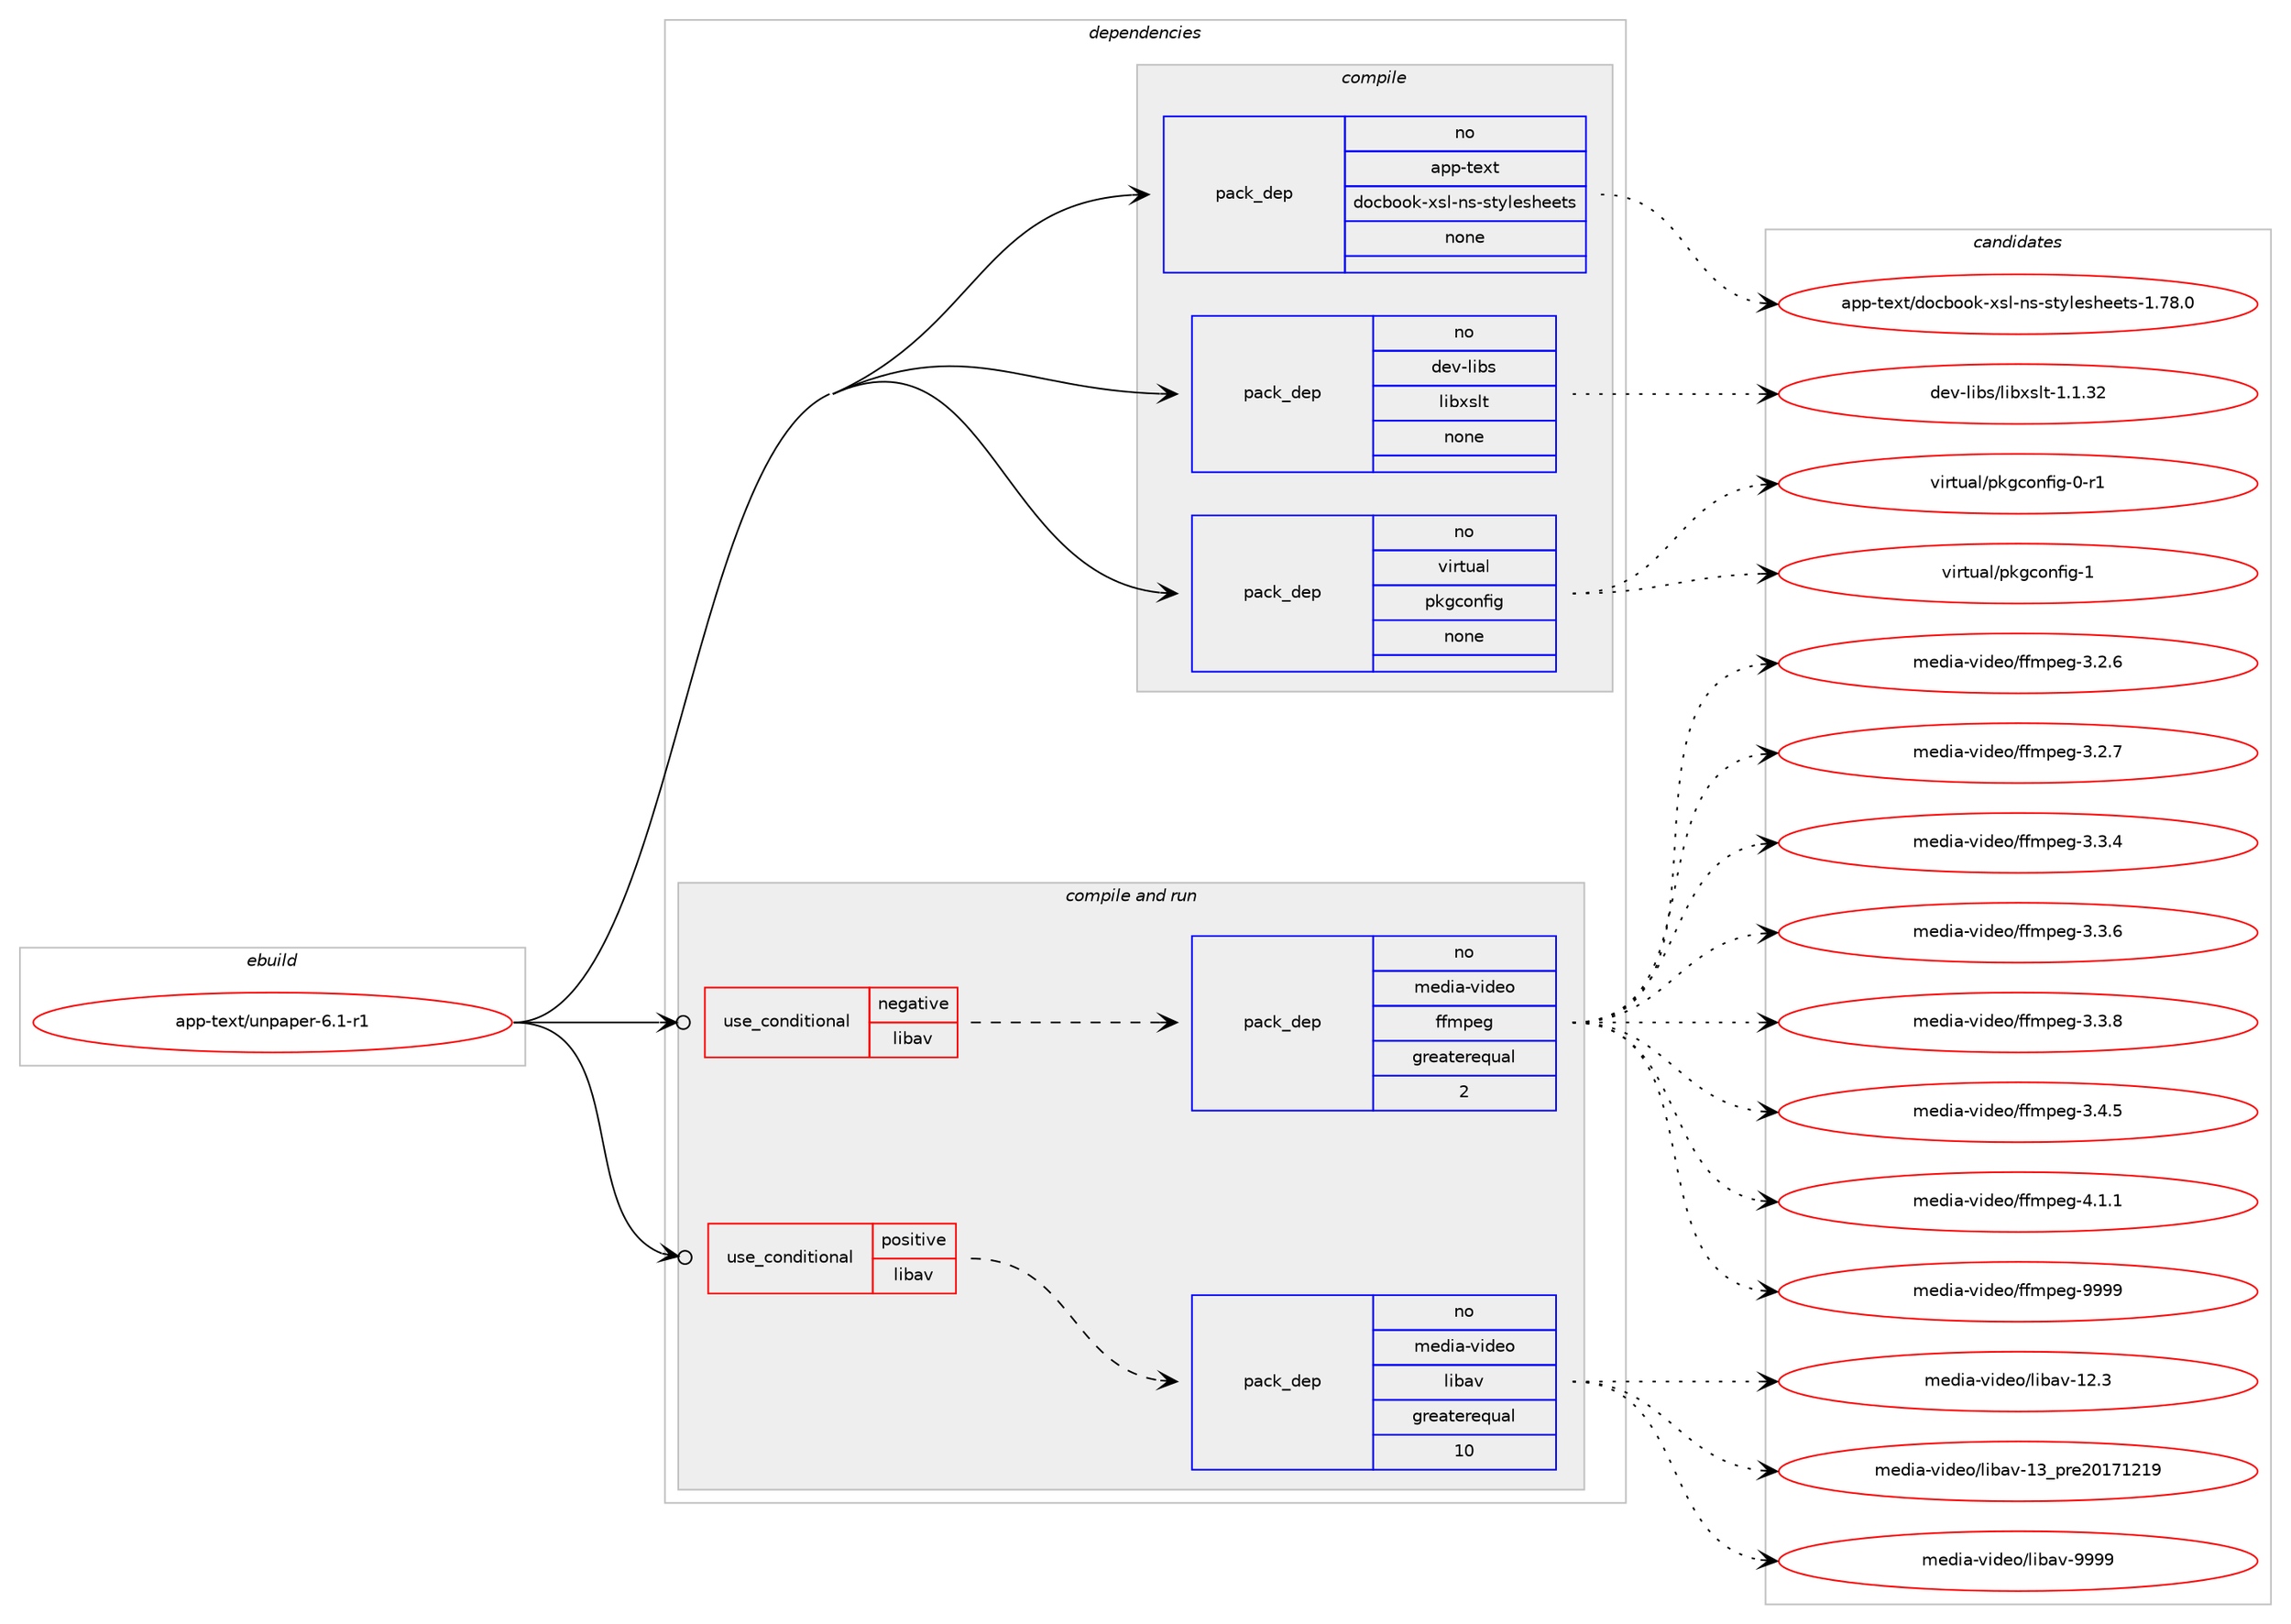 digraph prolog {

# *************
# Graph options
# *************

newrank=true;
concentrate=true;
compound=true;
graph [rankdir=LR,fontname=Helvetica,fontsize=10,ranksep=1.5];#, ranksep=2.5, nodesep=0.2];
edge  [arrowhead=vee];
node  [fontname=Helvetica,fontsize=10];

# **********
# The ebuild
# **********

subgraph cluster_leftcol {
color=gray;
rank=same;
label=<<i>ebuild</i>>;
id [label="app-text/unpaper-6.1-r1", color=red, width=4, href="../app-text/unpaper-6.1-r1.svg"];
}

# ****************
# The dependencies
# ****************

subgraph cluster_midcol {
color=gray;
label=<<i>dependencies</i>>;
subgraph cluster_compile {
fillcolor="#eeeeee";
style=filled;
label=<<i>compile</i>>;
subgraph pack936331 {
dependency1313122 [label=<<TABLE BORDER="0" CELLBORDER="1" CELLSPACING="0" CELLPADDING="4" WIDTH="220"><TR><TD ROWSPAN="6" CELLPADDING="30">pack_dep</TD></TR><TR><TD WIDTH="110">no</TD></TR><TR><TD>app-text</TD></TR><TR><TD>docbook-xsl-ns-stylesheets</TD></TR><TR><TD>none</TD></TR><TR><TD></TD></TR></TABLE>>, shape=none, color=blue];
}
id:e -> dependency1313122:w [weight=20,style="solid",arrowhead="vee"];
subgraph pack936332 {
dependency1313123 [label=<<TABLE BORDER="0" CELLBORDER="1" CELLSPACING="0" CELLPADDING="4" WIDTH="220"><TR><TD ROWSPAN="6" CELLPADDING="30">pack_dep</TD></TR><TR><TD WIDTH="110">no</TD></TR><TR><TD>dev-libs</TD></TR><TR><TD>libxslt</TD></TR><TR><TD>none</TD></TR><TR><TD></TD></TR></TABLE>>, shape=none, color=blue];
}
id:e -> dependency1313123:w [weight=20,style="solid",arrowhead="vee"];
subgraph pack936333 {
dependency1313124 [label=<<TABLE BORDER="0" CELLBORDER="1" CELLSPACING="0" CELLPADDING="4" WIDTH="220"><TR><TD ROWSPAN="6" CELLPADDING="30">pack_dep</TD></TR><TR><TD WIDTH="110">no</TD></TR><TR><TD>virtual</TD></TR><TR><TD>pkgconfig</TD></TR><TR><TD>none</TD></TR><TR><TD></TD></TR></TABLE>>, shape=none, color=blue];
}
id:e -> dependency1313124:w [weight=20,style="solid",arrowhead="vee"];
}
subgraph cluster_compileandrun {
fillcolor="#eeeeee";
style=filled;
label=<<i>compile and run</i>>;
subgraph cond356227 {
dependency1313125 [label=<<TABLE BORDER="0" CELLBORDER="1" CELLSPACING="0" CELLPADDING="4"><TR><TD ROWSPAN="3" CELLPADDING="10">use_conditional</TD></TR><TR><TD>negative</TD></TR><TR><TD>libav</TD></TR></TABLE>>, shape=none, color=red];
subgraph pack936334 {
dependency1313126 [label=<<TABLE BORDER="0" CELLBORDER="1" CELLSPACING="0" CELLPADDING="4" WIDTH="220"><TR><TD ROWSPAN="6" CELLPADDING="30">pack_dep</TD></TR><TR><TD WIDTH="110">no</TD></TR><TR><TD>media-video</TD></TR><TR><TD>ffmpeg</TD></TR><TR><TD>greaterequal</TD></TR><TR><TD>2</TD></TR></TABLE>>, shape=none, color=blue];
}
dependency1313125:e -> dependency1313126:w [weight=20,style="dashed",arrowhead="vee"];
}
id:e -> dependency1313125:w [weight=20,style="solid",arrowhead="odotvee"];
subgraph cond356228 {
dependency1313127 [label=<<TABLE BORDER="0" CELLBORDER="1" CELLSPACING="0" CELLPADDING="4"><TR><TD ROWSPAN="3" CELLPADDING="10">use_conditional</TD></TR><TR><TD>positive</TD></TR><TR><TD>libav</TD></TR></TABLE>>, shape=none, color=red];
subgraph pack936335 {
dependency1313128 [label=<<TABLE BORDER="0" CELLBORDER="1" CELLSPACING="0" CELLPADDING="4" WIDTH="220"><TR><TD ROWSPAN="6" CELLPADDING="30">pack_dep</TD></TR><TR><TD WIDTH="110">no</TD></TR><TR><TD>media-video</TD></TR><TR><TD>libav</TD></TR><TR><TD>greaterequal</TD></TR><TR><TD>10</TD></TR></TABLE>>, shape=none, color=blue];
}
dependency1313127:e -> dependency1313128:w [weight=20,style="dashed",arrowhead="vee"];
}
id:e -> dependency1313127:w [weight=20,style="solid",arrowhead="odotvee"];
}
subgraph cluster_run {
fillcolor="#eeeeee";
style=filled;
label=<<i>run</i>>;
}
}

# **************
# The candidates
# **************

subgraph cluster_choices {
rank=same;
color=gray;
label=<<i>candidates</i>>;

subgraph choice936331 {
color=black;
nodesep=1;
choice971121124511610112011647100111999811111110745120115108451101154511511612110810111510410110111611545494655564648 [label="app-text/docbook-xsl-ns-stylesheets-1.78.0", color=red, width=4,href="../app-text/docbook-xsl-ns-stylesheets-1.78.0.svg"];
dependency1313122:e -> choice971121124511610112011647100111999811111110745120115108451101154511511612110810111510410110111611545494655564648:w [style=dotted,weight="100"];
}
subgraph choice936332 {
color=black;
nodesep=1;
choice1001011184510810598115471081059812011510811645494649465150 [label="dev-libs/libxslt-1.1.32", color=red, width=4,href="../dev-libs/libxslt-1.1.32.svg"];
dependency1313123:e -> choice1001011184510810598115471081059812011510811645494649465150:w [style=dotted,weight="100"];
}
subgraph choice936333 {
color=black;
nodesep=1;
choice11810511411611797108471121071039911111010210510345484511449 [label="virtual/pkgconfig-0-r1", color=red, width=4,href="../virtual/pkgconfig-0-r1.svg"];
choice1181051141161179710847112107103991111101021051034549 [label="virtual/pkgconfig-1", color=red, width=4,href="../virtual/pkgconfig-1.svg"];
dependency1313124:e -> choice11810511411611797108471121071039911111010210510345484511449:w [style=dotted,weight="100"];
dependency1313124:e -> choice1181051141161179710847112107103991111101021051034549:w [style=dotted,weight="100"];
}
subgraph choice936334 {
color=black;
nodesep=1;
choice109101100105974511810510010111147102102109112101103455146504654 [label="media-video/ffmpeg-3.2.6", color=red, width=4,href="../media-video/ffmpeg-3.2.6.svg"];
choice109101100105974511810510010111147102102109112101103455146504655 [label="media-video/ffmpeg-3.2.7", color=red, width=4,href="../media-video/ffmpeg-3.2.7.svg"];
choice109101100105974511810510010111147102102109112101103455146514652 [label="media-video/ffmpeg-3.3.4", color=red, width=4,href="../media-video/ffmpeg-3.3.4.svg"];
choice109101100105974511810510010111147102102109112101103455146514654 [label="media-video/ffmpeg-3.3.6", color=red, width=4,href="../media-video/ffmpeg-3.3.6.svg"];
choice109101100105974511810510010111147102102109112101103455146514656 [label="media-video/ffmpeg-3.3.8", color=red, width=4,href="../media-video/ffmpeg-3.3.8.svg"];
choice109101100105974511810510010111147102102109112101103455146524653 [label="media-video/ffmpeg-3.4.5", color=red, width=4,href="../media-video/ffmpeg-3.4.5.svg"];
choice109101100105974511810510010111147102102109112101103455246494649 [label="media-video/ffmpeg-4.1.1", color=red, width=4,href="../media-video/ffmpeg-4.1.1.svg"];
choice1091011001059745118105100101111471021021091121011034557575757 [label="media-video/ffmpeg-9999", color=red, width=4,href="../media-video/ffmpeg-9999.svg"];
dependency1313126:e -> choice109101100105974511810510010111147102102109112101103455146504654:w [style=dotted,weight="100"];
dependency1313126:e -> choice109101100105974511810510010111147102102109112101103455146504655:w [style=dotted,weight="100"];
dependency1313126:e -> choice109101100105974511810510010111147102102109112101103455146514652:w [style=dotted,weight="100"];
dependency1313126:e -> choice109101100105974511810510010111147102102109112101103455146514654:w [style=dotted,weight="100"];
dependency1313126:e -> choice109101100105974511810510010111147102102109112101103455146514656:w [style=dotted,weight="100"];
dependency1313126:e -> choice109101100105974511810510010111147102102109112101103455146524653:w [style=dotted,weight="100"];
dependency1313126:e -> choice109101100105974511810510010111147102102109112101103455246494649:w [style=dotted,weight="100"];
dependency1313126:e -> choice1091011001059745118105100101111471021021091121011034557575757:w [style=dotted,weight="100"];
}
subgraph choice936335 {
color=black;
nodesep=1;
choice10910110010597451181051001011114710810598971184549504651 [label="media-video/libav-12.3", color=red, width=4,href="../media-video/libav-12.3.svg"];
choice1091011001059745118105100101111471081059897118454951951121141015048495549504957 [label="media-video/libav-13_pre20171219", color=red, width=4,href="../media-video/libav-13_pre20171219.svg"];
choice10910110010597451181051001011114710810598971184557575757 [label="media-video/libav-9999", color=red, width=4,href="../media-video/libav-9999.svg"];
dependency1313128:e -> choice10910110010597451181051001011114710810598971184549504651:w [style=dotted,weight="100"];
dependency1313128:e -> choice1091011001059745118105100101111471081059897118454951951121141015048495549504957:w [style=dotted,weight="100"];
dependency1313128:e -> choice10910110010597451181051001011114710810598971184557575757:w [style=dotted,weight="100"];
}
}

}
